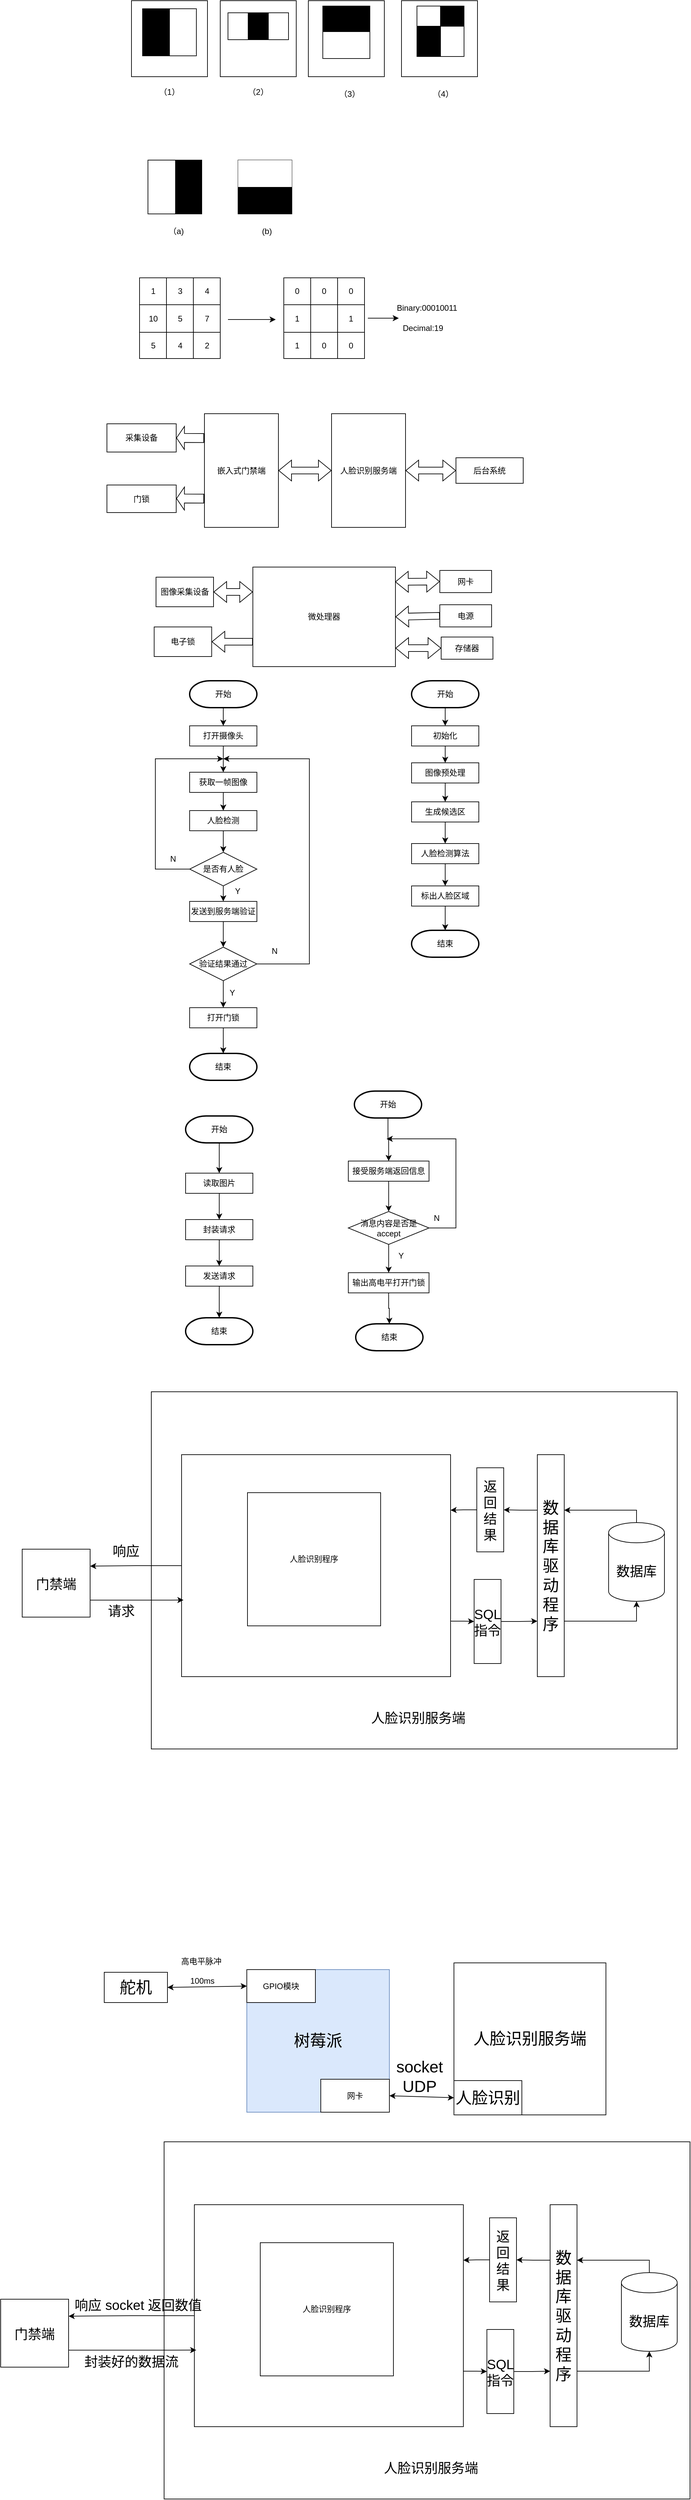 <mxfile version="18.1.2" type="github">
  <diagram id="mbmgw8_IbOcYM1JjEXLK" name="Page-1">
    <mxGraphModel dx="1935" dy="581" grid="0" gridSize="10" guides="1" tooltips="1" connect="1" arrows="1" fold="1" page="1" pageScale="1" pageWidth="827" pageHeight="1169" math="0" shadow="0">
      <root>
        <mxCell id="0" />
        <mxCell id="1" parent="0" />
        <mxCell id="ckE-VLD8MsQVHEtq1udV-94" value="" style="whiteSpace=wrap;html=1;" parent="1" vertex="1">
          <mxGeometry x="81" y="2099" width="782" height="531" as="geometry" />
        </mxCell>
        <mxCell id="U6Z3fDWPKc3-cZ_HL3Em-23" value="" style="whiteSpace=wrap;html=1;aspect=fixed;fillColor=#FFFFFF;" parent="1" vertex="1">
          <mxGeometry x="314.5" y="31" width="113" height="113" as="geometry" />
        </mxCell>
        <mxCell id="U6Z3fDWPKc3-cZ_HL3Em-22" value="" style="whiteSpace=wrap;html=1;aspect=fixed;fillColor=#FFFFFF;" parent="1" vertex="1">
          <mxGeometry x="183.5" y="31" width="113" height="113" as="geometry" />
        </mxCell>
        <mxCell id="U6Z3fDWPKc3-cZ_HL3Em-21" value="" style="whiteSpace=wrap;html=1;aspect=fixed;fillColor=#FFFFFF;" parent="1" vertex="1">
          <mxGeometry x="51.5" y="31" width="113" height="113" as="geometry" />
        </mxCell>
        <mxCell id="U6Z3fDWPKc3-cZ_HL3Em-5" value="" style="verticalLabelPosition=bottom;verticalAlign=top;html=1;shape=mxgraph.basic.rect;fillColor2=none;strokeWidth=1;size=20;indent=5;" parent="1" vertex="1">
          <mxGeometry x="195" y="49" width="90" height="40" as="geometry" />
        </mxCell>
        <mxCell id="U6Z3fDWPKc3-cZ_HL3Em-6" value="" style="shape=partialRectangle;whiteSpace=wrap;html=1;top=0;bottom=0;fillColor=#000000;" parent="1" vertex="1">
          <mxGeometry x="225" y="49" width="30" height="40" as="geometry" />
        </mxCell>
        <mxCell id="U6Z3fDWPKc3-cZ_HL3Em-7" value="&lt;font style=&quot;vertical-align: inherit;&quot;&gt;&lt;font style=&quot;vertical-align: inherit;&quot;&gt;（1）&lt;/font&gt;&lt;/font&gt;" style="text;html=1;strokeColor=none;fillColor=none;align=center;verticalAlign=middle;whiteSpace=wrap;rounded=0;" parent="1" vertex="1">
          <mxGeometry x="78" y="152" width="60" height="30" as="geometry" />
        </mxCell>
        <mxCell id="U6Z3fDWPKc3-cZ_HL3Em-13" value="&lt;font style=&quot;vertical-align: inherit;&quot;&gt;&lt;font style=&quot;vertical-align: inherit;&quot;&gt;（2）&lt;/font&gt;&lt;/font&gt;" style="text;html=1;strokeColor=none;fillColor=none;align=center;verticalAlign=middle;whiteSpace=wrap;rounded=0;" parent="1" vertex="1">
          <mxGeometry x="210" y="152" width="60" height="30" as="geometry" />
        </mxCell>
        <mxCell id="U6Z3fDWPKc3-cZ_HL3Em-14" value="" style="verticalLabelPosition=bottom;verticalAlign=top;html=1;shape=mxgraph.basic.rect;fillColor2=none;strokeWidth=1;size=20;indent=5;fillColor=#000000;" parent="1" vertex="1">
          <mxGeometry x="68" y="43" width="40" height="70" as="geometry" />
        </mxCell>
        <mxCell id="U6Z3fDWPKc3-cZ_HL3Em-17" value="" style="verticalLabelPosition=bottom;verticalAlign=top;html=1;shape=mxgraph.basic.rect;fillColor2=none;strokeWidth=1;size=20;indent=5;fillColor=#FFFFFF;" parent="1" vertex="1">
          <mxGeometry x="108" y="43" width="40" height="70" as="geometry" />
        </mxCell>
        <mxCell id="U6Z3fDWPKc3-cZ_HL3Em-18" value="&lt;font style=&quot;vertical-align: inherit;&quot;&gt;&lt;font style=&quot;vertical-align: inherit;&quot;&gt;（3）&lt;/font&gt;&lt;/font&gt;" style="text;html=1;strokeColor=none;fillColor=none;align=center;verticalAlign=middle;whiteSpace=wrap;rounded=0;" parent="1" vertex="1">
          <mxGeometry x="346" y="155" width="60" height="30" as="geometry" />
        </mxCell>
        <mxCell id="U6Z3fDWPKc3-cZ_HL3Em-19" value="" style="verticalLabelPosition=bottom;verticalAlign=top;html=1;shape=mxgraph.basic.rect;fillColor2=none;strokeWidth=1;size=20;indent=5;fillColor=#000000;direction=south;" parent="1" vertex="1">
          <mxGeometry x="336" y="39" width="70" height="40" as="geometry" />
        </mxCell>
        <mxCell id="U6Z3fDWPKc3-cZ_HL3Em-20" value="" style="verticalLabelPosition=bottom;verticalAlign=top;html=1;shape=mxgraph.basic.rect;fillColor2=none;strokeWidth=1;size=20;indent=5;fillColor=#FFFFFF;direction=south;" parent="1" vertex="1">
          <mxGeometry x="336" y="77" width="70" height="40" as="geometry" />
        </mxCell>
        <mxCell id="U6Z3fDWPKc3-cZ_HL3Em-24" value="" style="whiteSpace=wrap;html=1;aspect=fixed;fillColor=#FFFFFF;" parent="1" vertex="1">
          <mxGeometry x="453" y="31" width="113" height="113" as="geometry" />
        </mxCell>
        <mxCell id="U6Z3fDWPKc3-cZ_HL3Em-25" value="&lt;font style=&quot;vertical-align: inherit;&quot;&gt;&lt;font style=&quot;vertical-align: inherit;&quot;&gt;（4）&lt;/font&gt;&lt;/font&gt;" style="text;html=1;strokeColor=none;fillColor=none;align=center;verticalAlign=middle;whiteSpace=wrap;rounded=0;" parent="1" vertex="1">
          <mxGeometry x="484.5" y="155" width="60" height="30" as="geometry" />
        </mxCell>
        <mxCell id="U6Z3fDWPKc3-cZ_HL3Em-66" value="" style="shape=table;startSize=0;container=1;collapsible=0;childLayout=tableLayout;fillColor=#FFFFFF;" parent="1" vertex="1">
          <mxGeometry x="476" y="39" width="70" height="75" as="geometry" />
        </mxCell>
        <mxCell id="U6Z3fDWPKc3-cZ_HL3Em-67" value="" style="shape=tableRow;horizontal=0;startSize=0;swimlaneHead=0;swimlaneBody=0;top=0;left=0;bottom=0;right=0;collapsible=0;dropTarget=0;fillColor=none;points=[[0,0.5],[1,0.5]];portConstraint=eastwest;" parent="U6Z3fDWPKc3-cZ_HL3Em-66" vertex="1">
          <mxGeometry width="70" height="30" as="geometry" />
        </mxCell>
        <mxCell id="U6Z3fDWPKc3-cZ_HL3Em-68" value="" style="shape=partialRectangle;html=1;whiteSpace=wrap;connectable=0;overflow=hidden;fillColor=none;top=0;left=0;bottom=0;right=0;pointerEvents=1;" parent="U6Z3fDWPKc3-cZ_HL3Em-67" vertex="1">
          <mxGeometry width="35" height="30" as="geometry">
            <mxRectangle width="35" height="30" as="alternateBounds" />
          </mxGeometry>
        </mxCell>
        <mxCell id="U6Z3fDWPKc3-cZ_HL3Em-69" value="" style="shape=partialRectangle;html=1;whiteSpace=wrap;connectable=0;overflow=hidden;fillColor=#000000;top=0;left=0;bottom=0;right=0;pointerEvents=1;" parent="U6Z3fDWPKc3-cZ_HL3Em-67" vertex="1">
          <mxGeometry x="35" width="35" height="30" as="geometry">
            <mxRectangle width="35" height="30" as="alternateBounds" />
          </mxGeometry>
        </mxCell>
        <mxCell id="U6Z3fDWPKc3-cZ_HL3Em-70" value="" style="shape=tableRow;horizontal=0;startSize=0;swimlaneHead=0;swimlaneBody=0;top=0;left=0;bottom=0;right=0;collapsible=0;dropTarget=0;fillColor=none;points=[[0,0.5],[1,0.5]];portConstraint=eastwest;" parent="U6Z3fDWPKc3-cZ_HL3Em-66" vertex="1">
          <mxGeometry y="30" width="70" height="45" as="geometry" />
        </mxCell>
        <mxCell id="U6Z3fDWPKc3-cZ_HL3Em-71" value="" style="shape=partialRectangle;html=1;whiteSpace=wrap;connectable=0;overflow=hidden;fillColor=#000000;top=0;left=0;bottom=0;right=0;pointerEvents=1;" parent="U6Z3fDWPKc3-cZ_HL3Em-70" vertex="1">
          <mxGeometry width="35" height="45" as="geometry">
            <mxRectangle width="35" height="45" as="alternateBounds" />
          </mxGeometry>
        </mxCell>
        <mxCell id="U6Z3fDWPKc3-cZ_HL3Em-72" value="" style="shape=partialRectangle;html=1;whiteSpace=wrap;connectable=0;overflow=hidden;fillColor=none;top=0;left=0;bottom=0;right=0;pointerEvents=1;" parent="U6Z3fDWPKc3-cZ_HL3Em-70" vertex="1">
          <mxGeometry x="35" width="35" height="45" as="geometry">
            <mxRectangle width="35" height="45" as="alternateBounds" />
          </mxGeometry>
        </mxCell>
        <mxCell id="U6Z3fDWPKc3-cZ_HL3Em-73" value="" style="shape=table;startSize=0;container=1;collapsible=0;childLayout=tableLayout;fillColor=#FFFFFF;" parent="1" vertex="1">
          <mxGeometry x="76" y="268" width="80" height="80" as="geometry" />
        </mxCell>
        <mxCell id="U6Z3fDWPKc3-cZ_HL3Em-74" value="" style="shape=tableRow;horizontal=0;startSize=0;swimlaneHead=0;swimlaneBody=0;top=0;left=0;bottom=0;right=0;collapsible=0;dropTarget=0;fillColor=none;points=[[0,0.5],[1,0.5]];portConstraint=eastwest;" parent="U6Z3fDWPKc3-cZ_HL3Em-73" vertex="1">
          <mxGeometry width="80" height="80" as="geometry" />
        </mxCell>
        <mxCell id="U6Z3fDWPKc3-cZ_HL3Em-75" value="" style="shape=partialRectangle;html=1;whiteSpace=wrap;connectable=0;overflow=hidden;fillColor=none;top=0;left=0;bottom=0;right=0;pointerEvents=1;" parent="U6Z3fDWPKc3-cZ_HL3Em-74" vertex="1">
          <mxGeometry width="41" height="80" as="geometry">
            <mxRectangle width="41" height="80" as="alternateBounds" />
          </mxGeometry>
        </mxCell>
        <mxCell id="U6Z3fDWPKc3-cZ_HL3Em-76" value="" style="shape=partialRectangle;html=1;whiteSpace=wrap;connectable=0;overflow=hidden;fillColor=#000000;top=0;left=0;bottom=0;right=0;pointerEvents=1;" parent="U6Z3fDWPKc3-cZ_HL3Em-74" vertex="1">
          <mxGeometry x="41" width="39" height="80" as="geometry">
            <mxRectangle width="39" height="80" as="alternateBounds" />
          </mxGeometry>
        </mxCell>
        <mxCell id="U6Z3fDWPKc3-cZ_HL3Em-77" value="&lt;font style=&quot;vertical-align: inherit;&quot;&gt;&lt;font style=&quot;vertical-align: inherit;&quot;&gt;（a)&lt;/font&gt;&lt;/font&gt;" style="text;html=1;strokeColor=none;fillColor=none;align=center;verticalAlign=middle;whiteSpace=wrap;rounded=0;" parent="1" vertex="1">
          <mxGeometry x="88" y="359" width="60" height="30" as="geometry" />
        </mxCell>
        <mxCell id="U6Z3fDWPKc3-cZ_HL3Em-83" value="" style="shape=table;startSize=0;container=1;collapsible=0;childLayout=tableLayout;fillColor=#000000;direction=north;" parent="1" vertex="1">
          <mxGeometry x="210" y="268" width="80" height="80" as="geometry" />
        </mxCell>
        <mxCell id="U6Z3fDWPKc3-cZ_HL3Em-84" value="" style="shape=tableRow;horizontal=0;startSize=0;swimlaneHead=0;swimlaneBody=0;top=0;left=0;bottom=0;right=0;collapsible=0;dropTarget=0;fillColor=none;points=[[0,0.5],[1,0.5]];portConstraint=eastwest;" parent="U6Z3fDWPKc3-cZ_HL3Em-83" vertex="1">
          <mxGeometry width="80" height="40" as="geometry" />
        </mxCell>
        <mxCell id="U6Z3fDWPKc3-cZ_HL3Em-85" value="" style="shape=partialRectangle;html=1;whiteSpace=wrap;connectable=0;overflow=hidden;fillColor=#FFFFFF;top=0;left=0;bottom=0;right=0;pointerEvents=1;" parent="U6Z3fDWPKc3-cZ_HL3Em-84" vertex="1">
          <mxGeometry width="80" height="40" as="geometry">
            <mxRectangle width="80" height="40" as="alternateBounds" />
          </mxGeometry>
        </mxCell>
        <mxCell id="U6Z3fDWPKc3-cZ_HL3Em-86" value="" style="shape=tableRow;horizontal=0;startSize=0;swimlaneHead=0;swimlaneBody=0;top=0;left=0;bottom=0;right=0;collapsible=0;dropTarget=0;fillColor=none;points=[[0,0.5],[1,0.5]];portConstraint=eastwest;" parent="U6Z3fDWPKc3-cZ_HL3Em-83" vertex="1">
          <mxGeometry y="40" width="80" height="40" as="geometry" />
        </mxCell>
        <mxCell id="U6Z3fDWPKc3-cZ_HL3Em-87" value="" style="shape=partialRectangle;html=1;whiteSpace=wrap;connectable=0;overflow=hidden;fillColor=none;top=0;left=0;bottom=0;right=0;pointerEvents=1;" parent="U6Z3fDWPKc3-cZ_HL3Em-86" vertex="1">
          <mxGeometry width="80" height="40" as="geometry">
            <mxRectangle width="80" height="40" as="alternateBounds" />
          </mxGeometry>
        </mxCell>
        <mxCell id="U6Z3fDWPKc3-cZ_HL3Em-88" value="(b)" style="text;html=1;strokeColor=none;fillColor=none;align=center;verticalAlign=middle;whiteSpace=wrap;rounded=0;" parent="1" vertex="1">
          <mxGeometry x="223" y="359" width="60" height="30" as="geometry" />
        </mxCell>
        <mxCell id="5VxiAHlTHENGeB927-8I-1" value="" style="shape=table;startSize=0;container=1;collapsible=0;childLayout=tableLayout;aspect=fixed;" parent="1" vertex="1">
          <mxGeometry x="63.5" y="443" width="120" height="120" as="geometry" />
        </mxCell>
        <mxCell id="5VxiAHlTHENGeB927-8I-2" value="" style="shape=tableRow;horizontal=0;startSize=0;swimlaneHead=0;swimlaneBody=0;top=0;left=0;bottom=0;right=0;collapsible=0;dropTarget=0;fillColor=none;points=[[0,0.5],[1,0.5]];portConstraint=eastwest;" parent="5VxiAHlTHENGeB927-8I-1" vertex="1">
          <mxGeometry width="120" height="40" as="geometry" />
        </mxCell>
        <mxCell id="5VxiAHlTHENGeB927-8I-3" value="1" style="shape=partialRectangle;html=1;whiteSpace=wrap;connectable=0;overflow=hidden;fillColor=none;top=0;left=0;bottom=0;right=0;pointerEvents=1;" parent="5VxiAHlTHENGeB927-8I-2" vertex="1">
          <mxGeometry width="40" height="40" as="geometry">
            <mxRectangle width="40" height="40" as="alternateBounds" />
          </mxGeometry>
        </mxCell>
        <mxCell id="5VxiAHlTHENGeB927-8I-4" value="3" style="shape=partialRectangle;html=1;whiteSpace=wrap;connectable=0;overflow=hidden;fillColor=none;top=0;left=0;bottom=0;right=0;pointerEvents=1;" parent="5VxiAHlTHENGeB927-8I-2" vertex="1">
          <mxGeometry x="40" width="40" height="40" as="geometry">
            <mxRectangle width="40" height="40" as="alternateBounds" />
          </mxGeometry>
        </mxCell>
        <mxCell id="5VxiAHlTHENGeB927-8I-5" value="4" style="shape=partialRectangle;html=1;whiteSpace=wrap;connectable=0;overflow=hidden;fillColor=none;top=0;left=0;bottom=0;right=0;pointerEvents=1;" parent="5VxiAHlTHENGeB927-8I-2" vertex="1">
          <mxGeometry x="80" width="40" height="40" as="geometry">
            <mxRectangle width="40" height="40" as="alternateBounds" />
          </mxGeometry>
        </mxCell>
        <mxCell id="5VxiAHlTHENGeB927-8I-6" value="" style="shape=tableRow;horizontal=0;startSize=0;swimlaneHead=0;swimlaneBody=0;top=0;left=0;bottom=0;right=0;collapsible=0;dropTarget=0;fillColor=none;points=[[0,0.5],[1,0.5]];portConstraint=eastwest;" parent="5VxiAHlTHENGeB927-8I-1" vertex="1">
          <mxGeometry y="40" width="120" height="41" as="geometry" />
        </mxCell>
        <mxCell id="5VxiAHlTHENGeB927-8I-7" value="10" style="shape=partialRectangle;html=1;whiteSpace=wrap;connectable=0;overflow=hidden;fillColor=none;top=0;left=0;bottom=0;right=0;pointerEvents=1;" parent="5VxiAHlTHENGeB927-8I-6" vertex="1">
          <mxGeometry width="40" height="41" as="geometry">
            <mxRectangle width="40" height="41" as="alternateBounds" />
          </mxGeometry>
        </mxCell>
        <mxCell id="5VxiAHlTHENGeB927-8I-8" value="5" style="shape=partialRectangle;html=1;whiteSpace=wrap;connectable=0;overflow=hidden;fillColor=none;top=0;left=0;bottom=0;right=0;pointerEvents=1;" parent="5VxiAHlTHENGeB927-8I-6" vertex="1">
          <mxGeometry x="40" width="40" height="41" as="geometry">
            <mxRectangle width="40" height="41" as="alternateBounds" />
          </mxGeometry>
        </mxCell>
        <mxCell id="5VxiAHlTHENGeB927-8I-9" value="7" style="shape=partialRectangle;html=1;whiteSpace=wrap;connectable=0;overflow=hidden;fillColor=none;top=0;left=0;bottom=0;right=0;pointerEvents=1;" parent="5VxiAHlTHENGeB927-8I-6" vertex="1">
          <mxGeometry x="80" width="40" height="41" as="geometry">
            <mxRectangle width="40" height="41" as="alternateBounds" />
          </mxGeometry>
        </mxCell>
        <mxCell id="5VxiAHlTHENGeB927-8I-10" value="" style="shape=tableRow;horizontal=0;startSize=0;swimlaneHead=0;swimlaneBody=0;top=0;left=0;bottom=0;right=0;collapsible=0;dropTarget=0;fillColor=none;points=[[0,0.5],[1,0.5]];portConstraint=eastwest;" parent="5VxiAHlTHENGeB927-8I-1" vertex="1">
          <mxGeometry y="81" width="120" height="39" as="geometry" />
        </mxCell>
        <mxCell id="5VxiAHlTHENGeB927-8I-11" value="5" style="shape=partialRectangle;html=1;whiteSpace=wrap;connectable=0;overflow=hidden;fillColor=none;top=0;left=0;bottom=0;right=0;pointerEvents=1;" parent="5VxiAHlTHENGeB927-8I-10" vertex="1">
          <mxGeometry width="40" height="39" as="geometry">
            <mxRectangle width="40" height="39" as="alternateBounds" />
          </mxGeometry>
        </mxCell>
        <mxCell id="5VxiAHlTHENGeB927-8I-12" value="4" style="shape=partialRectangle;html=1;whiteSpace=wrap;connectable=0;overflow=hidden;fillColor=none;top=0;left=0;bottom=0;right=0;pointerEvents=1;" parent="5VxiAHlTHENGeB927-8I-10" vertex="1">
          <mxGeometry x="40" width="40" height="39" as="geometry">
            <mxRectangle width="40" height="39" as="alternateBounds" />
          </mxGeometry>
        </mxCell>
        <mxCell id="5VxiAHlTHENGeB927-8I-13" value="2" style="shape=partialRectangle;html=1;whiteSpace=wrap;connectable=0;overflow=hidden;fillColor=none;top=0;left=0;bottom=0;right=0;pointerEvents=1;" parent="5VxiAHlTHENGeB927-8I-10" vertex="1">
          <mxGeometry x="80" width="40" height="39" as="geometry">
            <mxRectangle width="40" height="39" as="alternateBounds" />
          </mxGeometry>
        </mxCell>
        <mxCell id="5VxiAHlTHENGeB927-8I-18" value="" style="shape=table;startSize=0;container=1;collapsible=0;childLayout=tableLayout;aspect=fixed;" parent="1" vertex="1">
          <mxGeometry x="278" y="443" width="120" height="120" as="geometry" />
        </mxCell>
        <mxCell id="5VxiAHlTHENGeB927-8I-19" value="" style="shape=tableRow;horizontal=0;startSize=0;swimlaneHead=0;swimlaneBody=0;top=0;left=0;bottom=0;right=0;collapsible=0;dropTarget=0;fillColor=none;points=[[0,0.5],[1,0.5]];portConstraint=eastwest;" parent="5VxiAHlTHENGeB927-8I-18" vertex="1">
          <mxGeometry width="120" height="40" as="geometry" />
        </mxCell>
        <mxCell id="5VxiAHlTHENGeB927-8I-20" value="0" style="shape=partialRectangle;html=1;whiteSpace=wrap;connectable=0;overflow=hidden;fillColor=none;top=0;left=0;bottom=0;right=0;pointerEvents=1;" parent="5VxiAHlTHENGeB927-8I-19" vertex="1">
          <mxGeometry width="40" height="40" as="geometry">
            <mxRectangle width="40" height="40" as="alternateBounds" />
          </mxGeometry>
        </mxCell>
        <mxCell id="5VxiAHlTHENGeB927-8I-21" value="0" style="shape=partialRectangle;html=1;whiteSpace=wrap;connectable=0;overflow=hidden;fillColor=none;top=0;left=0;bottom=0;right=0;pointerEvents=1;" parent="5VxiAHlTHENGeB927-8I-19" vertex="1">
          <mxGeometry x="40" width="40" height="40" as="geometry">
            <mxRectangle width="40" height="40" as="alternateBounds" />
          </mxGeometry>
        </mxCell>
        <mxCell id="5VxiAHlTHENGeB927-8I-22" value="0" style="shape=partialRectangle;html=1;whiteSpace=wrap;connectable=0;overflow=hidden;fillColor=none;top=0;left=0;bottom=0;right=0;pointerEvents=1;" parent="5VxiAHlTHENGeB927-8I-19" vertex="1">
          <mxGeometry x="80" width="40" height="40" as="geometry">
            <mxRectangle width="40" height="40" as="alternateBounds" />
          </mxGeometry>
        </mxCell>
        <mxCell id="5VxiAHlTHENGeB927-8I-23" value="" style="shape=tableRow;horizontal=0;startSize=0;swimlaneHead=0;swimlaneBody=0;top=0;left=0;bottom=0;right=0;collapsible=0;dropTarget=0;fillColor=none;points=[[0,0.5],[1,0.5]];portConstraint=eastwest;" parent="5VxiAHlTHENGeB927-8I-18" vertex="1">
          <mxGeometry y="40" width="120" height="41" as="geometry" />
        </mxCell>
        <mxCell id="5VxiAHlTHENGeB927-8I-24" value="1" style="shape=partialRectangle;html=1;whiteSpace=wrap;connectable=0;overflow=hidden;fillColor=none;top=0;left=0;bottom=0;right=0;pointerEvents=1;" parent="5VxiAHlTHENGeB927-8I-23" vertex="1">
          <mxGeometry width="40" height="41" as="geometry">
            <mxRectangle width="40" height="41" as="alternateBounds" />
          </mxGeometry>
        </mxCell>
        <mxCell id="5VxiAHlTHENGeB927-8I-25" value="" style="shape=partialRectangle;html=1;whiteSpace=wrap;connectable=0;overflow=hidden;fillColor=none;top=0;left=0;bottom=0;right=0;pointerEvents=1;" parent="5VxiAHlTHENGeB927-8I-23" vertex="1">
          <mxGeometry x="40" width="40" height="41" as="geometry">
            <mxRectangle width="40" height="41" as="alternateBounds" />
          </mxGeometry>
        </mxCell>
        <mxCell id="5VxiAHlTHENGeB927-8I-26" value="1" style="shape=partialRectangle;html=1;whiteSpace=wrap;connectable=0;overflow=hidden;fillColor=none;top=0;left=0;bottom=0;right=0;pointerEvents=1;" parent="5VxiAHlTHENGeB927-8I-23" vertex="1">
          <mxGeometry x="80" width="40" height="41" as="geometry">
            <mxRectangle width="40" height="41" as="alternateBounds" />
          </mxGeometry>
        </mxCell>
        <mxCell id="5VxiAHlTHENGeB927-8I-27" value="" style="shape=tableRow;horizontal=0;startSize=0;swimlaneHead=0;swimlaneBody=0;top=0;left=0;bottom=0;right=0;collapsible=0;dropTarget=0;fillColor=none;points=[[0,0.5],[1,0.5]];portConstraint=eastwest;" parent="5VxiAHlTHENGeB927-8I-18" vertex="1">
          <mxGeometry y="81" width="120" height="39" as="geometry" />
        </mxCell>
        <mxCell id="5VxiAHlTHENGeB927-8I-28" value="1" style="shape=partialRectangle;html=1;whiteSpace=wrap;connectable=0;overflow=hidden;fillColor=none;top=0;left=0;bottom=0;right=0;pointerEvents=1;" parent="5VxiAHlTHENGeB927-8I-27" vertex="1">
          <mxGeometry width="40" height="39" as="geometry">
            <mxRectangle width="40" height="39" as="alternateBounds" />
          </mxGeometry>
        </mxCell>
        <mxCell id="5VxiAHlTHENGeB927-8I-29" value="0" style="shape=partialRectangle;html=1;whiteSpace=wrap;connectable=0;overflow=hidden;fillColor=none;top=0;left=0;bottom=0;right=0;pointerEvents=1;" parent="5VxiAHlTHENGeB927-8I-27" vertex="1">
          <mxGeometry x="40" width="40" height="39" as="geometry">
            <mxRectangle width="40" height="39" as="alternateBounds" />
          </mxGeometry>
        </mxCell>
        <mxCell id="5VxiAHlTHENGeB927-8I-30" value="0" style="shape=partialRectangle;html=1;whiteSpace=wrap;connectable=0;overflow=hidden;fillColor=none;top=0;left=0;bottom=0;right=0;pointerEvents=1;" parent="5VxiAHlTHENGeB927-8I-27" vertex="1">
          <mxGeometry x="80" width="40" height="39" as="geometry">
            <mxRectangle width="40" height="39" as="alternateBounds" />
          </mxGeometry>
        </mxCell>
        <mxCell id="5VxiAHlTHENGeB927-8I-32" value="" style="endArrow=classic;html=1;rounded=0;" parent="1" edge="1">
          <mxGeometry width="50" height="50" relative="1" as="geometry">
            <mxPoint x="195" y="505" as="sourcePoint" />
            <mxPoint x="266" y="505" as="targetPoint" />
          </mxGeometry>
        </mxCell>
        <mxCell id="5VxiAHlTHENGeB927-8I-36" value="Binary:00010011" style="text;html=1;strokeColor=none;fillColor=none;align=center;verticalAlign=middle;whiteSpace=wrap;rounded=0;" parent="1" vertex="1">
          <mxGeometry x="461" y="473" width="60" height="30" as="geometry" />
        </mxCell>
        <mxCell id="5VxiAHlTHENGeB927-8I-37" value="Decimal:19" style="text;html=1;strokeColor=none;fillColor=none;align=center;verticalAlign=middle;whiteSpace=wrap;rounded=0;" parent="1" vertex="1">
          <mxGeometry x="455" y="503" width="60" height="30" as="geometry" />
        </mxCell>
        <mxCell id="5VxiAHlTHENGeB927-8I-39" value="" style="endArrow=classic;html=1;rounded=0;" parent="1" edge="1">
          <mxGeometry width="50" height="50" relative="1" as="geometry">
            <mxPoint x="403" y="503" as="sourcePoint" />
            <mxPoint x="449" y="503" as="targetPoint" />
          </mxGeometry>
        </mxCell>
        <mxCell id="ckE-VLD8MsQVHEtq1udV-2" value="嵌入式门禁端" style="rounded=0;whiteSpace=wrap;html=1;" parent="1" vertex="1">
          <mxGeometry x="160" y="645" width="110" height="169" as="geometry" />
        </mxCell>
        <mxCell id="ckE-VLD8MsQVHEtq1udV-3" value="人脸识别服务端" style="rounded=0;whiteSpace=wrap;html=1;" parent="1" vertex="1">
          <mxGeometry x="349" y="645" width="110" height="169" as="geometry" />
        </mxCell>
        <mxCell id="ckE-VLD8MsQVHEtq1udV-4" value="" style="shape=flexArrow;endArrow=classic;startArrow=classic;html=1;rounded=0;exitX=1;exitY=0.5;exitDx=0;exitDy=0;entryX=0;entryY=0.5;entryDx=0;entryDy=0;" parent="1" source="ckE-VLD8MsQVHEtq1udV-2" target="ckE-VLD8MsQVHEtq1udV-3" edge="1">
          <mxGeometry width="100" height="100" relative="1" as="geometry">
            <mxPoint x="287" y="782" as="sourcePoint" />
            <mxPoint x="387" y="682" as="targetPoint" />
          </mxGeometry>
        </mxCell>
        <mxCell id="ckE-VLD8MsQVHEtq1udV-5" value="采集设备" style="rounded=0;whiteSpace=wrap;html=1;" parent="1" vertex="1">
          <mxGeometry x="15" y="660" width="103" height="42" as="geometry" />
        </mxCell>
        <mxCell id="ckE-VLD8MsQVHEtq1udV-6" value="门锁" style="rounded=0;whiteSpace=wrap;html=1;" parent="1" vertex="1">
          <mxGeometry x="15" y="751" width="103" height="41" as="geometry" />
        </mxCell>
        <mxCell id="ckE-VLD8MsQVHEtq1udV-7" value="" style="shape=flexArrow;endArrow=classic;html=1;rounded=0;entryX=1;entryY=0.5;entryDx=0;entryDy=0;width=13.333;endSize=3.575;exitX=-0.005;exitY=0.214;exitDx=0;exitDy=0;exitPerimeter=0;" parent="1" source="ckE-VLD8MsQVHEtq1udV-2" target="ckE-VLD8MsQVHEtq1udV-5" edge="1">
          <mxGeometry width="50" height="50" relative="1" as="geometry">
            <mxPoint x="136" y="688" as="sourcePoint" />
            <mxPoint x="186" y="638" as="targetPoint" />
          </mxGeometry>
        </mxCell>
        <mxCell id="ckE-VLD8MsQVHEtq1udV-11" value="" style="shape=flexArrow;endArrow=classic;html=1;rounded=0;entryX=1;entryY=0.5;entryDx=0;entryDy=0;width=13.333;endSize=3.575;exitX=-0.005;exitY=0.214;exitDx=0;exitDy=0;exitPerimeter=0;" parent="1" edge="1">
          <mxGeometry width="50" height="50" relative="1" as="geometry">
            <mxPoint x="159.45" y="771.246" as="sourcePoint" />
            <mxPoint x="118.0" y="771.08" as="targetPoint" />
          </mxGeometry>
        </mxCell>
        <mxCell id="ckE-VLD8MsQVHEtq1udV-12" value="后台系统" style="rounded=0;whiteSpace=wrap;html=1;" parent="1" vertex="1">
          <mxGeometry x="534" y="710.5" width="100" height="38" as="geometry" />
        </mxCell>
        <mxCell id="ckE-VLD8MsQVHEtq1udV-13" value="" style="shape=flexArrow;endArrow=classic;startArrow=classic;html=1;rounded=0;exitX=1;exitY=0.5;exitDx=0;exitDy=0;entryX=0;entryY=0.5;entryDx=0;entryDy=0;" parent="1" source="ckE-VLD8MsQVHEtq1udV-3" target="ckE-VLD8MsQVHEtq1udV-12" edge="1">
          <mxGeometry width="100" height="100" relative="1" as="geometry">
            <mxPoint x="555" y="893" as="sourcePoint" />
            <mxPoint x="655" y="793" as="targetPoint" />
          </mxGeometry>
        </mxCell>
        <mxCell id="ckE-VLD8MsQVHEtq1udV-14" value="微处理器" style="rounded=0;whiteSpace=wrap;html=1;" parent="1" vertex="1">
          <mxGeometry x="232" y="873" width="212" height="148" as="geometry" />
        </mxCell>
        <mxCell id="ckE-VLD8MsQVHEtq1udV-15" value="图像采集设备" style="rounded=0;whiteSpace=wrap;html=1;" parent="1" vertex="1">
          <mxGeometry x="88" y="888" width="85.5" height="44" as="geometry" />
        </mxCell>
        <mxCell id="ckE-VLD8MsQVHEtq1udV-16" value="电子锁" style="rounded=0;whiteSpace=wrap;html=1;" parent="1" vertex="1">
          <mxGeometry x="85.25" y="962" width="85.5" height="44" as="geometry" />
        </mxCell>
        <mxCell id="ckE-VLD8MsQVHEtq1udV-17" value="网卡" style="rounded=0;whiteSpace=wrap;html=1;" parent="1" vertex="1">
          <mxGeometry x="510" y="878" width="77" height="33" as="geometry" />
        </mxCell>
        <mxCell id="ckE-VLD8MsQVHEtq1udV-18" value="电源" style="rounded=0;whiteSpace=wrap;html=1;" parent="1" vertex="1">
          <mxGeometry x="510" y="929" width="77" height="33" as="geometry" />
        </mxCell>
        <mxCell id="ckE-VLD8MsQVHEtq1udV-19" value="存储器" style="rounded=0;whiteSpace=wrap;html=1;" parent="1" vertex="1">
          <mxGeometry x="512" y="977" width="77" height="33" as="geometry" />
        </mxCell>
        <mxCell id="ckE-VLD8MsQVHEtq1udV-21" value="" style="shape=flexArrow;endArrow=classic;html=1;rounded=0;entryX=1;entryY=0.5;entryDx=0;entryDy=0;exitX=0;exitY=0.75;exitDx=0;exitDy=0;" parent="1" source="ckE-VLD8MsQVHEtq1udV-14" target="ckE-VLD8MsQVHEtq1udV-16" edge="1">
          <mxGeometry width="50" height="50" relative="1" as="geometry">
            <mxPoint x="257" y="1132" as="sourcePoint" />
            <mxPoint x="307" y="1082" as="targetPoint" />
          </mxGeometry>
        </mxCell>
        <mxCell id="ckE-VLD8MsQVHEtq1udV-22" value="" style="shape=flexArrow;endArrow=classic;startArrow=classic;html=1;rounded=0;exitX=1;exitY=0.5;exitDx=0;exitDy=0;entryX=0;entryY=0.25;entryDx=0;entryDy=0;" parent="1" source="ckE-VLD8MsQVHEtq1udV-15" target="ckE-VLD8MsQVHEtq1udV-14" edge="1">
          <mxGeometry width="100" height="100" relative="1" as="geometry">
            <mxPoint x="217" y="1149" as="sourcePoint" />
            <mxPoint x="317" y="1049" as="targetPoint" />
          </mxGeometry>
        </mxCell>
        <mxCell id="ckE-VLD8MsQVHEtq1udV-23" value="" style="shape=flexArrow;endArrow=classic;startArrow=classic;html=1;rounded=0;exitX=0.998;exitY=0.149;exitDx=0;exitDy=0;exitPerimeter=0;entryX=0;entryY=0.5;entryDx=0;entryDy=0;" parent="1" source="ckE-VLD8MsQVHEtq1udV-14" target="ckE-VLD8MsQVHEtq1udV-17" edge="1">
          <mxGeometry width="100" height="100" relative="1" as="geometry">
            <mxPoint x="595" y="946" as="sourcePoint" />
            <mxPoint x="695" y="846" as="targetPoint" />
          </mxGeometry>
        </mxCell>
        <mxCell id="ckE-VLD8MsQVHEtq1udV-24" value="" style="shape=flexArrow;endArrow=classic;html=1;rounded=0;entryX=1;entryY=0.5;entryDx=0;entryDy=0;exitX=0;exitY=0.5;exitDx=0;exitDy=0;" parent="1" source="ckE-VLD8MsQVHEtq1udV-18" target="ckE-VLD8MsQVHEtq1udV-14" edge="1">
          <mxGeometry width="50" height="50" relative="1" as="geometry">
            <mxPoint x="459" y="1114" as="sourcePoint" />
            <mxPoint x="509" y="1064" as="targetPoint" />
          </mxGeometry>
        </mxCell>
        <mxCell id="ckE-VLD8MsQVHEtq1udV-25" value="" style="shape=flexArrow;endArrow=classic;startArrow=classic;html=1;rounded=0;exitX=1;exitY=0.814;exitDx=0;exitDy=0;exitPerimeter=0;entryX=0;entryY=0.5;entryDx=0;entryDy=0;" parent="1" source="ckE-VLD8MsQVHEtq1udV-14" target="ckE-VLD8MsQVHEtq1udV-19" edge="1">
          <mxGeometry width="100" height="100" relative="1" as="geometry">
            <mxPoint x="447" y="1181" as="sourcePoint" />
            <mxPoint x="547" y="1081" as="targetPoint" />
          </mxGeometry>
        </mxCell>
        <mxCell id="ckE-VLD8MsQVHEtq1udV-36" style="edgeStyle=orthogonalEdgeStyle;rounded=0;orthogonalLoop=1;jettySize=auto;html=1;entryX=0.5;entryY=0;entryDx=0;entryDy=0;" parent="1" source="ckE-VLD8MsQVHEtq1udV-27" target="ckE-VLD8MsQVHEtq1udV-28" edge="1">
          <mxGeometry relative="1" as="geometry" />
        </mxCell>
        <mxCell id="ckE-VLD8MsQVHEtq1udV-27" value="打开摄像头" style="rounded=0;whiteSpace=wrap;html=1;" parent="1" vertex="1">
          <mxGeometry x="138" y="1109" width="100" height="30" as="geometry" />
        </mxCell>
        <mxCell id="ckE-VLD8MsQVHEtq1udV-37" style="edgeStyle=orthogonalEdgeStyle;rounded=0;orthogonalLoop=1;jettySize=auto;html=1;entryX=0.5;entryY=0;entryDx=0;entryDy=0;" parent="1" source="ckE-VLD8MsQVHEtq1udV-28" target="ckE-VLD8MsQVHEtq1udV-29" edge="1">
          <mxGeometry relative="1" as="geometry" />
        </mxCell>
        <mxCell id="ckE-VLD8MsQVHEtq1udV-28" value="获取一帧图像" style="rounded=0;whiteSpace=wrap;html=1;" parent="1" vertex="1">
          <mxGeometry x="138" y="1178" width="100" height="30" as="geometry" />
        </mxCell>
        <mxCell id="ckE-VLD8MsQVHEtq1udV-38" style="edgeStyle=orthogonalEdgeStyle;rounded=0;orthogonalLoop=1;jettySize=auto;html=1;entryX=0.5;entryY=0;entryDx=0;entryDy=0;" parent="1" source="ckE-VLD8MsQVHEtq1udV-29" target="ckE-VLD8MsQVHEtq1udV-30" edge="1">
          <mxGeometry relative="1" as="geometry" />
        </mxCell>
        <mxCell id="ckE-VLD8MsQVHEtq1udV-29" value="人脸检测" style="rounded=0;whiteSpace=wrap;html=1;" parent="1" vertex="1">
          <mxGeometry x="138" y="1235" width="100" height="30" as="geometry" />
        </mxCell>
        <mxCell id="ckE-VLD8MsQVHEtq1udV-39" style="edgeStyle=orthogonalEdgeStyle;rounded=0;orthogonalLoop=1;jettySize=auto;html=1;entryX=0.5;entryY=0;entryDx=0;entryDy=0;" parent="1" source="ckE-VLD8MsQVHEtq1udV-30" target="ckE-VLD8MsQVHEtq1udV-31" edge="1">
          <mxGeometry relative="1" as="geometry" />
        </mxCell>
        <mxCell id="ckE-VLD8MsQVHEtq1udV-43" style="edgeStyle=orthogonalEdgeStyle;rounded=0;orthogonalLoop=1;jettySize=auto;html=1;" parent="1" source="ckE-VLD8MsQVHEtq1udV-30" edge="1">
          <mxGeometry relative="1" as="geometry">
            <mxPoint x="188" y="1158" as="targetPoint" />
            <Array as="points">
              <mxPoint x="87" y="1322" />
              <mxPoint x="87" y="1158" />
            </Array>
          </mxGeometry>
        </mxCell>
        <mxCell id="ckE-VLD8MsQVHEtq1udV-30" value="是否有人脸" style="rhombus;whiteSpace=wrap;html=1;" parent="1" vertex="1">
          <mxGeometry x="138" y="1297" width="100" height="50" as="geometry" />
        </mxCell>
        <mxCell id="ckE-VLD8MsQVHEtq1udV-40" style="edgeStyle=orthogonalEdgeStyle;rounded=0;orthogonalLoop=1;jettySize=auto;html=1;entryX=0.5;entryY=0;entryDx=0;entryDy=0;" parent="1" source="ckE-VLD8MsQVHEtq1udV-31" target="ckE-VLD8MsQVHEtq1udV-32" edge="1">
          <mxGeometry relative="1" as="geometry" />
        </mxCell>
        <mxCell id="ckE-VLD8MsQVHEtq1udV-31" value="发送到服务端验证" style="rounded=0;whiteSpace=wrap;html=1;" parent="1" vertex="1">
          <mxGeometry x="138" y="1370" width="100" height="30" as="geometry" />
        </mxCell>
        <mxCell id="ckE-VLD8MsQVHEtq1udV-41" style="edgeStyle=orthogonalEdgeStyle;rounded=0;orthogonalLoop=1;jettySize=auto;html=1;entryX=0.5;entryY=0;entryDx=0;entryDy=0;" parent="1" source="ckE-VLD8MsQVHEtq1udV-32" target="ckE-VLD8MsQVHEtq1udV-33" edge="1">
          <mxGeometry relative="1" as="geometry" />
        </mxCell>
        <mxCell id="ckE-VLD8MsQVHEtq1udV-44" style="edgeStyle=orthogonalEdgeStyle;rounded=0;orthogonalLoop=1;jettySize=auto;html=1;" parent="1" source="ckE-VLD8MsQVHEtq1udV-32" edge="1">
          <mxGeometry relative="1" as="geometry">
            <mxPoint x="188" y="1158" as="targetPoint" />
            <Array as="points">
              <mxPoint x="316" y="1463" />
              <mxPoint x="316" y="1158" />
            </Array>
          </mxGeometry>
        </mxCell>
        <mxCell id="ckE-VLD8MsQVHEtq1udV-32" value="验证结果通过" style="rhombus;whiteSpace=wrap;html=1;" parent="1" vertex="1">
          <mxGeometry x="138" y="1438" width="100" height="50" as="geometry" />
        </mxCell>
        <mxCell id="ckE-VLD8MsQVHEtq1udV-42" style="edgeStyle=orthogonalEdgeStyle;rounded=0;orthogonalLoop=1;jettySize=auto;html=1;entryX=0.5;entryY=0;entryDx=0;entryDy=0;entryPerimeter=0;" parent="1" source="ckE-VLD8MsQVHEtq1udV-33" target="ckE-VLD8MsQVHEtq1udV-58" edge="1">
          <mxGeometry relative="1" as="geometry">
            <mxPoint x="188.0" y="1598" as="targetPoint" />
          </mxGeometry>
        </mxCell>
        <mxCell id="ckE-VLD8MsQVHEtq1udV-33" value="打开门锁" style="rounded=0;whiteSpace=wrap;html=1;" parent="1" vertex="1">
          <mxGeometry x="138" y="1528" width="100" height="30" as="geometry" />
        </mxCell>
        <mxCell id="ckE-VLD8MsQVHEtq1udV-45" value="Y" style="text;html=1;align=center;verticalAlign=middle;resizable=0;points=[];autosize=1;strokeColor=none;fillColor=none;" parent="1" vertex="1">
          <mxGeometry x="200" y="1346" width="18" height="18" as="geometry" />
        </mxCell>
        <mxCell id="ckE-VLD8MsQVHEtq1udV-46" value="N" style="text;html=1;align=center;verticalAlign=middle;resizable=0;points=[];autosize=1;strokeColor=none;fillColor=none;" parent="1" vertex="1">
          <mxGeometry x="103" y="1298" width="19" height="18" as="geometry" />
        </mxCell>
        <mxCell id="ckE-VLD8MsQVHEtq1udV-47" value="Y" style="text;html=1;align=center;verticalAlign=middle;resizable=0;points=[];autosize=1;strokeColor=none;fillColor=none;" parent="1" vertex="1">
          <mxGeometry x="192" y="1497" width="18" height="18" as="geometry" />
        </mxCell>
        <mxCell id="ckE-VLD8MsQVHEtq1udV-48" value="N" style="text;html=1;align=center;verticalAlign=middle;resizable=0;points=[];autosize=1;strokeColor=none;fillColor=none;" parent="1" vertex="1">
          <mxGeometry x="254" y="1435" width="19" height="18" as="geometry" />
        </mxCell>
        <mxCell id="ckE-VLD8MsQVHEtq1udV-61" style="edgeStyle=orthogonalEdgeStyle;rounded=0;orthogonalLoop=1;jettySize=auto;html=1;entryX=0.5;entryY=0;entryDx=0;entryDy=0;" parent="1" source="ckE-VLD8MsQVHEtq1udV-50" target="ckE-VLD8MsQVHEtq1udV-51" edge="1">
          <mxGeometry relative="1" as="geometry" />
        </mxCell>
        <mxCell id="ckE-VLD8MsQVHEtq1udV-50" value="初始化" style="rounded=0;whiteSpace=wrap;html=1;" parent="1" vertex="1">
          <mxGeometry x="468" y="1109" width="100" height="30" as="geometry" />
        </mxCell>
        <mxCell id="ckE-VLD8MsQVHEtq1udV-62" style="edgeStyle=orthogonalEdgeStyle;rounded=0;orthogonalLoop=1;jettySize=auto;html=1;entryX=0.5;entryY=0;entryDx=0;entryDy=0;" parent="1" source="ckE-VLD8MsQVHEtq1udV-51" target="ckE-VLD8MsQVHEtq1udV-52" edge="1">
          <mxGeometry relative="1" as="geometry" />
        </mxCell>
        <mxCell id="ckE-VLD8MsQVHEtq1udV-51" value="图像预处理" style="rounded=0;whiteSpace=wrap;html=1;" parent="1" vertex="1">
          <mxGeometry x="468" y="1164" width="100" height="30" as="geometry" />
        </mxCell>
        <mxCell id="ckE-VLD8MsQVHEtq1udV-63" style="edgeStyle=orthogonalEdgeStyle;rounded=0;orthogonalLoop=1;jettySize=auto;html=1;entryX=0.5;entryY=0;entryDx=0;entryDy=0;" parent="1" source="ckE-VLD8MsQVHEtq1udV-52" target="ckE-VLD8MsQVHEtq1udV-53" edge="1">
          <mxGeometry relative="1" as="geometry" />
        </mxCell>
        <mxCell id="ckE-VLD8MsQVHEtq1udV-52" value="生成候选区" style="rounded=0;whiteSpace=wrap;html=1;" parent="1" vertex="1">
          <mxGeometry x="468" y="1222" width="100" height="30" as="geometry" />
        </mxCell>
        <mxCell id="ckE-VLD8MsQVHEtq1udV-64" style="edgeStyle=orthogonalEdgeStyle;rounded=0;orthogonalLoop=1;jettySize=auto;html=1;entryX=0.5;entryY=0;entryDx=0;entryDy=0;" parent="1" source="ckE-VLD8MsQVHEtq1udV-53" target="ckE-VLD8MsQVHEtq1udV-54" edge="1">
          <mxGeometry relative="1" as="geometry" />
        </mxCell>
        <mxCell id="ckE-VLD8MsQVHEtq1udV-53" value="人脸检测算法" style="rounded=0;whiteSpace=wrap;html=1;" parent="1" vertex="1">
          <mxGeometry x="468" y="1284" width="100" height="30" as="geometry" />
        </mxCell>
        <mxCell id="ckE-VLD8MsQVHEtq1udV-65" style="edgeStyle=orthogonalEdgeStyle;rounded=0;orthogonalLoop=1;jettySize=auto;html=1;entryX=0.5;entryY=0;entryDx=0;entryDy=0;entryPerimeter=0;" parent="1" source="ckE-VLD8MsQVHEtq1udV-54" target="ckE-VLD8MsQVHEtq1udV-55" edge="1">
          <mxGeometry relative="1" as="geometry" />
        </mxCell>
        <mxCell id="ckE-VLD8MsQVHEtq1udV-54" value="标出人脸区域" style="rounded=0;whiteSpace=wrap;html=1;" parent="1" vertex="1">
          <mxGeometry x="468" y="1347" width="100" height="30" as="geometry" />
        </mxCell>
        <mxCell id="ckE-VLD8MsQVHEtq1udV-55" value="结束" style="strokeWidth=2;html=1;shape=mxgraph.flowchart.terminator;whiteSpace=wrap;" parent="1" vertex="1">
          <mxGeometry x="468" y="1413" width="100" height="40" as="geometry" />
        </mxCell>
        <mxCell id="ckE-VLD8MsQVHEtq1udV-57" style="edgeStyle=orthogonalEdgeStyle;rounded=0;orthogonalLoop=1;jettySize=auto;html=1;entryX=0.5;entryY=0;entryDx=0;entryDy=0;" parent="1" source="ckE-VLD8MsQVHEtq1udV-56" target="ckE-VLD8MsQVHEtq1udV-27" edge="1">
          <mxGeometry relative="1" as="geometry" />
        </mxCell>
        <mxCell id="ckE-VLD8MsQVHEtq1udV-56" value="开始" style="strokeWidth=2;html=1;shape=mxgraph.flowchart.terminator;whiteSpace=wrap;" parent="1" vertex="1">
          <mxGeometry x="138" y="1042" width="100" height="40" as="geometry" />
        </mxCell>
        <mxCell id="ckE-VLD8MsQVHEtq1udV-58" value="结束" style="strokeWidth=2;html=1;shape=mxgraph.flowchart.terminator;whiteSpace=wrap;" parent="1" vertex="1">
          <mxGeometry x="138" y="1596" width="100" height="40" as="geometry" />
        </mxCell>
        <mxCell id="ckE-VLD8MsQVHEtq1udV-60" style="edgeStyle=orthogonalEdgeStyle;rounded=0;orthogonalLoop=1;jettySize=auto;html=1;entryX=0.5;entryY=0;entryDx=0;entryDy=0;" parent="1" source="ckE-VLD8MsQVHEtq1udV-59" target="ckE-VLD8MsQVHEtq1udV-50" edge="1">
          <mxGeometry relative="1" as="geometry" />
        </mxCell>
        <mxCell id="ckE-VLD8MsQVHEtq1udV-59" value="开始" style="strokeWidth=2;html=1;shape=mxgraph.flowchart.terminator;whiteSpace=wrap;" parent="1" vertex="1">
          <mxGeometry x="468" y="1042" width="100" height="40" as="geometry" />
        </mxCell>
        <mxCell id="ckE-VLD8MsQVHEtq1udV-68" style="edgeStyle=orthogonalEdgeStyle;rounded=0;orthogonalLoop=1;jettySize=auto;html=1;entryX=0.5;entryY=0;entryDx=0;entryDy=0;" parent="1" source="ckE-VLD8MsQVHEtq1udV-66" target="ckE-VLD8MsQVHEtq1udV-67" edge="1">
          <mxGeometry relative="1" as="geometry" />
        </mxCell>
        <mxCell id="ckE-VLD8MsQVHEtq1udV-66" value="开始" style="strokeWidth=2;html=1;shape=mxgraph.flowchart.terminator;whiteSpace=wrap;" parent="1" vertex="1">
          <mxGeometry x="132" y="1689" width="100" height="40" as="geometry" />
        </mxCell>
        <mxCell id="ckE-VLD8MsQVHEtq1udV-72" style="edgeStyle=orthogonalEdgeStyle;rounded=0;orthogonalLoop=1;jettySize=auto;html=1;entryX=0.5;entryY=0;entryDx=0;entryDy=0;" parent="1" source="ckE-VLD8MsQVHEtq1udV-67" target="ckE-VLD8MsQVHEtq1udV-69" edge="1">
          <mxGeometry relative="1" as="geometry" />
        </mxCell>
        <mxCell id="ckE-VLD8MsQVHEtq1udV-67" value="读取图片" style="rounded=0;whiteSpace=wrap;html=1;" parent="1" vertex="1">
          <mxGeometry x="132" y="1774.0" width="100" height="30" as="geometry" />
        </mxCell>
        <mxCell id="ckE-VLD8MsQVHEtq1udV-73" style="edgeStyle=orthogonalEdgeStyle;rounded=0;orthogonalLoop=1;jettySize=auto;html=1;entryX=0.5;entryY=0;entryDx=0;entryDy=0;" parent="1" source="ckE-VLD8MsQVHEtq1udV-69" target="ckE-VLD8MsQVHEtq1udV-70" edge="1">
          <mxGeometry relative="1" as="geometry" />
        </mxCell>
        <mxCell id="ckE-VLD8MsQVHEtq1udV-69" value="封装请求" style="rounded=0;whiteSpace=wrap;html=1;" parent="1" vertex="1">
          <mxGeometry x="132" y="1843.0" width="100" height="30" as="geometry" />
        </mxCell>
        <mxCell id="ckE-VLD8MsQVHEtq1udV-74" style="edgeStyle=orthogonalEdgeStyle;rounded=0;orthogonalLoop=1;jettySize=auto;html=1;entryX=0.5;entryY=0;entryDx=0;entryDy=0;entryPerimeter=0;" parent="1" source="ckE-VLD8MsQVHEtq1udV-70" target="ckE-VLD8MsQVHEtq1udV-71" edge="1">
          <mxGeometry relative="1" as="geometry" />
        </mxCell>
        <mxCell id="ckE-VLD8MsQVHEtq1udV-70" value="发送请求" style="rounded=0;whiteSpace=wrap;html=1;" parent="1" vertex="1">
          <mxGeometry x="132" y="1912.0" width="100" height="30" as="geometry" />
        </mxCell>
        <mxCell id="ckE-VLD8MsQVHEtq1udV-71" value="结束" style="strokeWidth=2;html=1;shape=mxgraph.flowchart.terminator;whiteSpace=wrap;" parent="1" vertex="1">
          <mxGeometry x="132" y="1989" width="100" height="40" as="geometry" />
        </mxCell>
        <mxCell id="ckE-VLD8MsQVHEtq1udV-81" style="edgeStyle=orthogonalEdgeStyle;rounded=0;orthogonalLoop=1;jettySize=auto;html=1;entryX=0.5;entryY=0;entryDx=0;entryDy=0;" parent="1" source="ckE-VLD8MsQVHEtq1udV-75" target="ckE-VLD8MsQVHEtq1udV-76" edge="1">
          <mxGeometry relative="1" as="geometry" />
        </mxCell>
        <mxCell id="ckE-VLD8MsQVHEtq1udV-75" value="开始" style="strokeWidth=2;html=1;shape=mxgraph.flowchart.terminator;whiteSpace=wrap;" parent="1" vertex="1">
          <mxGeometry x="382.94" y="1652" width="100" height="40" as="geometry" />
        </mxCell>
        <mxCell id="ckE-VLD8MsQVHEtq1udV-82" style="edgeStyle=orthogonalEdgeStyle;rounded=0;orthogonalLoop=1;jettySize=auto;html=1;entryX=0.5;entryY=0;entryDx=0;entryDy=0;" parent="1" source="ckE-VLD8MsQVHEtq1udV-76" target="ckE-VLD8MsQVHEtq1udV-78" edge="1">
          <mxGeometry relative="1" as="geometry" />
        </mxCell>
        <mxCell id="ckE-VLD8MsQVHEtq1udV-76" value="接受服务端返回信息" style="rounded=0;whiteSpace=wrap;html=1;" parent="1" vertex="1">
          <mxGeometry x="373.94" y="1756" width="120" height="30" as="geometry" />
        </mxCell>
        <mxCell id="ckE-VLD8MsQVHEtq1udV-83" style="edgeStyle=orthogonalEdgeStyle;rounded=0;orthogonalLoop=1;jettySize=auto;html=1;entryX=0.5;entryY=0;entryDx=0;entryDy=0;" parent="1" source="ckE-VLD8MsQVHEtq1udV-78" target="ckE-VLD8MsQVHEtq1udV-79" edge="1">
          <mxGeometry relative="1" as="geometry" />
        </mxCell>
        <mxCell id="ckE-VLD8MsQVHEtq1udV-88" style="edgeStyle=orthogonalEdgeStyle;rounded=0;orthogonalLoop=1;jettySize=auto;html=1;" parent="1" source="ckE-VLD8MsQVHEtq1udV-78" edge="1">
          <mxGeometry relative="1" as="geometry">
            <mxPoint x="430.94" y="1723" as="targetPoint" />
            <Array as="points">
              <mxPoint x="533.94" y="1856" />
              <mxPoint x="533.94" y="1723" />
            </Array>
          </mxGeometry>
        </mxCell>
        <mxCell id="ckE-VLD8MsQVHEtq1udV-78" value="消息内容是否是&lt;br&gt;accept" style="rhombus;whiteSpace=wrap;html=1;" parent="1" vertex="1">
          <mxGeometry x="373.94" y="1831" width="120" height="49" as="geometry" />
        </mxCell>
        <mxCell id="ckE-VLD8MsQVHEtq1udV-85" style="edgeStyle=orthogonalEdgeStyle;rounded=0;orthogonalLoop=1;jettySize=auto;html=1;entryX=0.5;entryY=0;entryDx=0;entryDy=0;entryPerimeter=0;" parent="1" source="ckE-VLD8MsQVHEtq1udV-79" target="ckE-VLD8MsQVHEtq1udV-84" edge="1">
          <mxGeometry relative="1" as="geometry" />
        </mxCell>
        <mxCell id="ckE-VLD8MsQVHEtq1udV-79" value="输出高电平打开门锁" style="rounded=0;whiteSpace=wrap;html=1;" parent="1" vertex="1">
          <mxGeometry x="373.94" y="1922" width="120" height="30" as="geometry" />
        </mxCell>
        <mxCell id="ckE-VLD8MsQVHEtq1udV-84" value="结束" style="strokeWidth=2;html=1;shape=mxgraph.flowchart.terminator;whiteSpace=wrap;" parent="1" vertex="1">
          <mxGeometry x="384.94" y="1998" width="100" height="40" as="geometry" />
        </mxCell>
        <mxCell id="ckE-VLD8MsQVHEtq1udV-86" value="Y" style="text;html=1;align=center;verticalAlign=middle;resizable=0;points=[];autosize=1;strokeColor=none;fillColor=none;" parent="1" vertex="1">
          <mxGeometry x="442.94" y="1888" width="18" height="18" as="geometry" />
        </mxCell>
        <mxCell id="ckE-VLD8MsQVHEtq1udV-91" value="N" style="text;html=1;align=center;verticalAlign=middle;resizable=0;points=[];autosize=1;strokeColor=none;fillColor=none;" parent="1" vertex="1">
          <mxGeometry x="495.94" y="1832" width="19" height="18" as="geometry" />
        </mxCell>
        <mxCell id="ckE-VLD8MsQVHEtq1udV-115" style="edgeStyle=orthogonalEdgeStyle;rounded=0;orthogonalLoop=1;jettySize=auto;html=1;entryX=1;entryY=0.25;entryDx=0;entryDy=0;fontSize=20;" parent="1" source="ckE-VLD8MsQVHEtq1udV-92" target="ckE-VLD8MsQVHEtq1udV-111" edge="1">
          <mxGeometry relative="1" as="geometry" />
        </mxCell>
        <mxCell id="ckE-VLD8MsQVHEtq1udV-92" value="" style="rounded=0;whiteSpace=wrap;html=1;" parent="1" vertex="1">
          <mxGeometry x="126" y="2192.5" width="400" height="330" as="geometry" />
        </mxCell>
        <mxCell id="ckE-VLD8MsQVHEtq1udV-93" value="人脸识别程序" style="whiteSpace=wrap;html=1;aspect=fixed;" parent="1" vertex="1">
          <mxGeometry x="224" y="2249" width="198" height="198" as="geometry" />
        </mxCell>
        <mxCell id="ckE-VLD8MsQVHEtq1udV-105" style="edgeStyle=orthogonalEdgeStyle;rounded=0;orthogonalLoop=1;jettySize=auto;html=1;entryX=1;entryY=0.25;entryDx=0;entryDy=0;fontSize=20;" parent="1" source="ckE-VLD8MsQVHEtq1udV-95" target="ckE-VLD8MsQVHEtq1udV-92" edge="1">
          <mxGeometry relative="1" as="geometry" />
        </mxCell>
        <mxCell id="ckE-VLD8MsQVHEtq1udV-95" value="返回结果" style="rounded=0;html=1;verticalAlign=middle;align=center;horizontal=1;whiteSpace=wrap;fontSize=20;" parent="1" vertex="1">
          <mxGeometry x="565" y="2212" width="40" height="125" as="geometry" />
        </mxCell>
        <mxCell id="ckE-VLD8MsQVHEtq1udV-106" style="edgeStyle=orthogonalEdgeStyle;rounded=0;orthogonalLoop=1;jettySize=auto;html=1;fontSize=20;exitX=1;exitY=0.75;exitDx=0;exitDy=0;" parent="1" source="ckE-VLD8MsQVHEtq1udV-92" target="ckE-VLD8MsQVHEtq1udV-96" edge="1">
          <mxGeometry relative="1" as="geometry" />
        </mxCell>
        <mxCell id="ckE-VLD8MsQVHEtq1udV-96" value="SQL指令" style="rounded=0;whiteSpace=wrap;html=1;fontSize=20;" parent="1" vertex="1">
          <mxGeometry x="561" y="2378" width="40" height="125" as="geometry" />
        </mxCell>
        <mxCell id="ckE-VLD8MsQVHEtq1udV-103" style="edgeStyle=orthogonalEdgeStyle;rounded=0;orthogonalLoop=1;jettySize=auto;html=1;exitX=0;exitY=0.25;exitDx=0;exitDy=0;entryX=1;entryY=0.5;entryDx=0;entryDy=0;fontSize=20;" parent="1" source="ckE-VLD8MsQVHEtq1udV-97" target="ckE-VLD8MsQVHEtq1udV-95" edge="1">
          <mxGeometry relative="1" as="geometry" />
        </mxCell>
        <mxCell id="ckE-VLD8MsQVHEtq1udV-104" style="edgeStyle=orthogonalEdgeStyle;rounded=0;orthogonalLoop=1;jettySize=auto;html=1;exitX=1;exitY=0.5;exitDx=0;exitDy=0;entryX=0;entryY=0.75;entryDx=0;entryDy=0;fontSize=20;" parent="1" source="ckE-VLD8MsQVHEtq1udV-96" target="ckE-VLD8MsQVHEtq1udV-97" edge="1">
          <mxGeometry relative="1" as="geometry" />
        </mxCell>
        <mxCell id="ckE-VLD8MsQVHEtq1udV-110" style="edgeStyle=orthogonalEdgeStyle;rounded=0;orthogonalLoop=1;jettySize=auto;html=1;exitX=1;exitY=0.75;exitDx=0;exitDy=0;entryX=0.5;entryY=1;entryDx=0;entryDy=0;entryPerimeter=0;fontSize=20;" parent="1" source="ckE-VLD8MsQVHEtq1udV-97" target="ckE-VLD8MsQVHEtq1udV-98" edge="1">
          <mxGeometry relative="1" as="geometry" />
        </mxCell>
        <mxCell id="ckE-VLD8MsQVHEtq1udV-97" value="&lt;div style=&quot;&quot;&gt;&lt;span style=&quot;font-size: 24px; background-color: initial;&quot;&gt;数据库驱动程序&lt;/span&gt;&lt;/div&gt;" style="rounded=0;whiteSpace=wrap;html=1;align=center;verticalAlign=middle;" parent="1" vertex="1">
          <mxGeometry x="655" y="2192.5" width="40" height="330" as="geometry" />
        </mxCell>
        <mxCell id="ckE-VLD8MsQVHEtq1udV-108" style="edgeStyle=orthogonalEdgeStyle;rounded=0;orthogonalLoop=1;jettySize=auto;html=1;entryX=1;entryY=0.25;entryDx=0;entryDy=0;fontSize=20;" parent="1" source="ckE-VLD8MsQVHEtq1udV-98" target="ckE-VLD8MsQVHEtq1udV-97" edge="1">
          <mxGeometry relative="1" as="geometry">
            <Array as="points">
              <mxPoint x="803" y="2275" />
            </Array>
          </mxGeometry>
        </mxCell>
        <mxCell id="ckE-VLD8MsQVHEtq1udV-98" value="数据库" style="shape=cylinder3;whiteSpace=wrap;html=1;boundedLbl=1;backgroundOutline=1;size=15;fontSize=20;" parent="1" vertex="1">
          <mxGeometry x="761" y="2293.5" width="83" height="117" as="geometry" />
        </mxCell>
        <mxCell id="ckE-VLD8MsQVHEtq1udV-113" style="edgeStyle=orthogonalEdgeStyle;rounded=0;orthogonalLoop=1;jettySize=auto;html=1;exitX=1;exitY=0.75;exitDx=0;exitDy=0;entryX=0.007;entryY=0.655;entryDx=0;entryDy=0;entryPerimeter=0;fontSize=20;" parent="1" source="ckE-VLD8MsQVHEtq1udV-111" target="ckE-VLD8MsQVHEtq1udV-92" edge="1">
          <mxGeometry relative="1" as="geometry" />
        </mxCell>
        <mxCell id="ckE-VLD8MsQVHEtq1udV-111" value="门禁端" style="whiteSpace=wrap;html=1;aspect=fixed;fontSize=20;" parent="1" vertex="1">
          <mxGeometry x="-111" y="2333" width="101" height="101" as="geometry" />
        </mxCell>
        <mxCell id="ckE-VLD8MsQVHEtq1udV-116" value="响应" style="text;html=1;align=center;verticalAlign=middle;resizable=0;points=[];autosize=1;strokeColor=none;fillColor=none;fontSize=20;" parent="1" vertex="1">
          <mxGeometry x="18" y="2321" width="50" height="28" as="geometry" />
        </mxCell>
        <mxCell id="ckE-VLD8MsQVHEtq1udV-117" value="请求" style="text;html=1;align=center;verticalAlign=middle;resizable=0;points=[];autosize=1;strokeColor=none;fillColor=none;fontSize=20;" parent="1" vertex="1">
          <mxGeometry x="11" y="2410" width="50" height="28" as="geometry" />
        </mxCell>
        <mxCell id="ckE-VLD8MsQVHEtq1udV-118" value="人脸识别服务端" style="text;html=1;strokeColor=none;fillColor=none;align=center;verticalAlign=middle;whiteSpace=wrap;rounded=0;fontSize=20;" parent="1" vertex="1">
          <mxGeometry x="356" y="2568" width="244" height="30" as="geometry" />
        </mxCell>
        <mxCell id="bssFJsVVDcUI0kjRiUWd-2" value="&lt;font style=&quot;font-size: 24px;&quot;&gt;树莓派&lt;/font&gt;" style="whiteSpace=wrap;html=1;aspect=fixed;fillColor=#dae8fc;strokeColor=#6c8ebf;" vertex="1" parent="1">
          <mxGeometry x="223" y="2958" width="212" height="212" as="geometry" />
        </mxCell>
        <mxCell id="bssFJsVVDcUI0kjRiUWd-1" value="GPIO模块" style="rounded=0;whiteSpace=wrap;html=1;" vertex="1" parent="1">
          <mxGeometry x="223" y="2958" width="102" height="49" as="geometry" />
        </mxCell>
        <mxCell id="bssFJsVVDcUI0kjRiUWd-4" value="网卡" style="rounded=0;whiteSpace=wrap;html=1;" vertex="1" parent="1">
          <mxGeometry x="333" y="3121" width="102" height="49" as="geometry" />
        </mxCell>
        <mxCell id="bssFJsVVDcUI0kjRiUWd-5" value="舵机" style="rounded=0;whiteSpace=wrap;html=1;fontSize=24;" vertex="1" parent="1">
          <mxGeometry x="11" y="2962" width="94" height="45" as="geometry" />
        </mxCell>
        <mxCell id="bssFJsVVDcUI0kjRiUWd-6" value="" style="endArrow=classic;startArrow=classic;html=1;rounded=0;fontSize=24;entryX=0;entryY=0.5;entryDx=0;entryDy=0;exitX=1;exitY=0.5;exitDx=0;exitDy=0;" edge="1" parent="1" source="bssFJsVVDcUI0kjRiUWd-5" target="bssFJsVVDcUI0kjRiUWd-1">
          <mxGeometry width="50" height="50" relative="1" as="geometry">
            <mxPoint x="142" y="3006" as="sourcePoint" />
            <mxPoint x="192" y="2956" as="targetPoint" />
          </mxGeometry>
        </mxCell>
        <mxCell id="bssFJsVVDcUI0kjRiUWd-8" value="&lt;font style=&quot;font-size: 12px;&quot;&gt;高电平脉冲&amp;nbsp; 100ms&lt;/font&gt;" style="text;html=1;strokeColor=none;fillColor=none;align=center;verticalAlign=middle;whiteSpace=wrap;rounded=0;fontSize=24;" vertex="1" parent="1">
          <mxGeometry x="114" y="2944" width="86" height="24" as="geometry" />
        </mxCell>
        <mxCell id="bssFJsVVDcUI0kjRiUWd-9" value="&lt;font style=&quot;font-size: 24px;&quot;&gt;人脸识别服务端&lt;/font&gt;" style="whiteSpace=wrap;html=1;aspect=fixed;fontSize=12;" vertex="1" parent="1">
          <mxGeometry x="531" y="2948" width="226" height="226" as="geometry" />
        </mxCell>
        <mxCell id="bssFJsVVDcUI0kjRiUWd-10" value="人脸识别" style="rounded=0;whiteSpace=wrap;html=1;fontSize=24;" vertex="1" parent="1">
          <mxGeometry x="531" y="3123" width="101" height="51" as="geometry" />
        </mxCell>
        <mxCell id="bssFJsVVDcUI0kjRiUWd-11" value="" style="endArrow=classic;startArrow=classic;html=1;rounded=0;fontSize=24;exitX=1;exitY=0.5;exitDx=0;exitDy=0;entryX=0;entryY=0.5;entryDx=0;entryDy=0;" edge="1" parent="1" source="bssFJsVVDcUI0kjRiUWd-4" target="bssFJsVVDcUI0kjRiUWd-10">
          <mxGeometry width="50" height="50" relative="1" as="geometry">
            <mxPoint x="460" y="3174" as="sourcePoint" />
            <mxPoint x="510" y="3124" as="targetPoint" />
          </mxGeometry>
        </mxCell>
        <mxCell id="bssFJsVVDcUI0kjRiUWd-12" value="socket UDP" style="text;html=1;strokeColor=none;fillColor=none;align=center;verticalAlign=middle;whiteSpace=wrap;rounded=0;fontSize=24;" vertex="1" parent="1">
          <mxGeometry x="450" y="3102" width="60" height="30" as="geometry" />
        </mxCell>
        <mxCell id="bssFJsVVDcUI0kjRiUWd-13" value="" style="whiteSpace=wrap;html=1;" vertex="1" parent="1">
          <mxGeometry x="100" y="3214" width="782" height="531" as="geometry" />
        </mxCell>
        <mxCell id="bssFJsVVDcUI0kjRiUWd-14" style="edgeStyle=orthogonalEdgeStyle;rounded=0;orthogonalLoop=1;jettySize=auto;html=1;entryX=1;entryY=0.25;entryDx=0;entryDy=0;fontSize=20;" edge="1" parent="1" source="bssFJsVVDcUI0kjRiUWd-15" target="bssFJsVVDcUI0kjRiUWd-28">
          <mxGeometry relative="1" as="geometry" />
        </mxCell>
        <mxCell id="bssFJsVVDcUI0kjRiUWd-15" value="" style="rounded=0;whiteSpace=wrap;html=1;" vertex="1" parent="1">
          <mxGeometry x="145" y="3307.5" width="400" height="330" as="geometry" />
        </mxCell>
        <mxCell id="bssFJsVVDcUI0kjRiUWd-16" value="人脸识别程序" style="whiteSpace=wrap;html=1;aspect=fixed;" vertex="1" parent="1">
          <mxGeometry x="243" y="3364" width="198" height="198" as="geometry" />
        </mxCell>
        <mxCell id="bssFJsVVDcUI0kjRiUWd-17" style="edgeStyle=orthogonalEdgeStyle;rounded=0;orthogonalLoop=1;jettySize=auto;html=1;entryX=1;entryY=0.25;entryDx=0;entryDy=0;fontSize=20;" edge="1" parent="1" source="bssFJsVVDcUI0kjRiUWd-18" target="bssFJsVVDcUI0kjRiUWd-15">
          <mxGeometry relative="1" as="geometry" />
        </mxCell>
        <mxCell id="bssFJsVVDcUI0kjRiUWd-18" value="返回结果" style="rounded=0;html=1;verticalAlign=middle;align=center;horizontal=1;whiteSpace=wrap;fontSize=20;" vertex="1" parent="1">
          <mxGeometry x="584" y="3327" width="40" height="125" as="geometry" />
        </mxCell>
        <mxCell id="bssFJsVVDcUI0kjRiUWd-19" style="edgeStyle=orthogonalEdgeStyle;rounded=0;orthogonalLoop=1;jettySize=auto;html=1;fontSize=20;exitX=1;exitY=0.75;exitDx=0;exitDy=0;" edge="1" parent="1" source="bssFJsVVDcUI0kjRiUWd-15" target="bssFJsVVDcUI0kjRiUWd-20">
          <mxGeometry relative="1" as="geometry" />
        </mxCell>
        <mxCell id="bssFJsVVDcUI0kjRiUWd-20" value="SQL指令" style="rounded=0;whiteSpace=wrap;html=1;fontSize=20;" vertex="1" parent="1">
          <mxGeometry x="580" y="3493" width="40" height="125" as="geometry" />
        </mxCell>
        <mxCell id="bssFJsVVDcUI0kjRiUWd-21" style="edgeStyle=orthogonalEdgeStyle;rounded=0;orthogonalLoop=1;jettySize=auto;html=1;exitX=0;exitY=0.25;exitDx=0;exitDy=0;entryX=1;entryY=0.5;entryDx=0;entryDy=0;fontSize=20;" edge="1" parent="1" source="bssFJsVVDcUI0kjRiUWd-24" target="bssFJsVVDcUI0kjRiUWd-18">
          <mxGeometry relative="1" as="geometry" />
        </mxCell>
        <mxCell id="bssFJsVVDcUI0kjRiUWd-22" style="edgeStyle=orthogonalEdgeStyle;rounded=0;orthogonalLoop=1;jettySize=auto;html=1;exitX=1;exitY=0.5;exitDx=0;exitDy=0;entryX=0;entryY=0.75;entryDx=0;entryDy=0;fontSize=20;" edge="1" parent="1" source="bssFJsVVDcUI0kjRiUWd-20" target="bssFJsVVDcUI0kjRiUWd-24">
          <mxGeometry relative="1" as="geometry" />
        </mxCell>
        <mxCell id="bssFJsVVDcUI0kjRiUWd-23" style="edgeStyle=orthogonalEdgeStyle;rounded=0;orthogonalLoop=1;jettySize=auto;html=1;exitX=1;exitY=0.75;exitDx=0;exitDy=0;entryX=0.5;entryY=1;entryDx=0;entryDy=0;entryPerimeter=0;fontSize=20;" edge="1" parent="1" source="bssFJsVVDcUI0kjRiUWd-24" target="bssFJsVVDcUI0kjRiUWd-26">
          <mxGeometry relative="1" as="geometry" />
        </mxCell>
        <mxCell id="bssFJsVVDcUI0kjRiUWd-24" value="&lt;div style=&quot;&quot;&gt;&lt;span style=&quot;font-size: 24px; background-color: initial;&quot;&gt;数据库驱动程序&lt;/span&gt;&lt;/div&gt;" style="rounded=0;whiteSpace=wrap;html=1;align=center;verticalAlign=middle;" vertex="1" parent="1">
          <mxGeometry x="674" y="3307.5" width="40" height="330" as="geometry" />
        </mxCell>
        <mxCell id="bssFJsVVDcUI0kjRiUWd-25" style="edgeStyle=orthogonalEdgeStyle;rounded=0;orthogonalLoop=1;jettySize=auto;html=1;entryX=1;entryY=0.25;entryDx=0;entryDy=0;fontSize=20;" edge="1" parent="1" source="bssFJsVVDcUI0kjRiUWd-26" target="bssFJsVVDcUI0kjRiUWd-24">
          <mxGeometry relative="1" as="geometry">
            <Array as="points">
              <mxPoint x="822" y="3390" />
            </Array>
          </mxGeometry>
        </mxCell>
        <mxCell id="bssFJsVVDcUI0kjRiUWd-26" value="数据库" style="shape=cylinder3;whiteSpace=wrap;html=1;boundedLbl=1;backgroundOutline=1;size=15;fontSize=20;" vertex="1" parent="1">
          <mxGeometry x="780" y="3408.5" width="83" height="117" as="geometry" />
        </mxCell>
        <mxCell id="bssFJsVVDcUI0kjRiUWd-27" style="edgeStyle=orthogonalEdgeStyle;rounded=0;orthogonalLoop=1;jettySize=auto;html=1;exitX=1;exitY=0.75;exitDx=0;exitDy=0;entryX=0.007;entryY=0.655;entryDx=0;entryDy=0;entryPerimeter=0;fontSize=20;" edge="1" parent="1" source="bssFJsVVDcUI0kjRiUWd-28" target="bssFJsVVDcUI0kjRiUWd-15">
          <mxGeometry relative="1" as="geometry" />
        </mxCell>
        <mxCell id="bssFJsVVDcUI0kjRiUWd-28" value="门禁端" style="whiteSpace=wrap;html=1;aspect=fixed;fontSize=20;" vertex="1" parent="1">
          <mxGeometry x="-143" y="3448" width="101" height="101" as="geometry" />
        </mxCell>
        <mxCell id="bssFJsVVDcUI0kjRiUWd-29" value="响应 socket 返回数值" style="text;html=1;align=center;verticalAlign=middle;resizable=0;points=[];autosize=1;strokeColor=none;fillColor=none;fontSize=20;" vertex="1" parent="1">
          <mxGeometry x="-39" y="3442" width="199" height="28" as="geometry" />
        </mxCell>
        <mxCell id="bssFJsVVDcUI0kjRiUWd-30" value="封装好的数据流" style="text;html=1;align=center;verticalAlign=middle;resizable=0;points=[];autosize=1;strokeColor=none;fillColor=none;fontSize=20;" vertex="1" parent="1">
          <mxGeometry x="-24" y="3525.5" width="150" height="28" as="geometry" />
        </mxCell>
        <mxCell id="bssFJsVVDcUI0kjRiUWd-31" value="人脸识别服务端" style="text;html=1;strokeColor=none;fillColor=none;align=center;verticalAlign=middle;whiteSpace=wrap;rounded=0;fontSize=20;" vertex="1" parent="1">
          <mxGeometry x="375" y="3683" width="244" height="30" as="geometry" />
        </mxCell>
      </root>
    </mxGraphModel>
  </diagram>
</mxfile>
